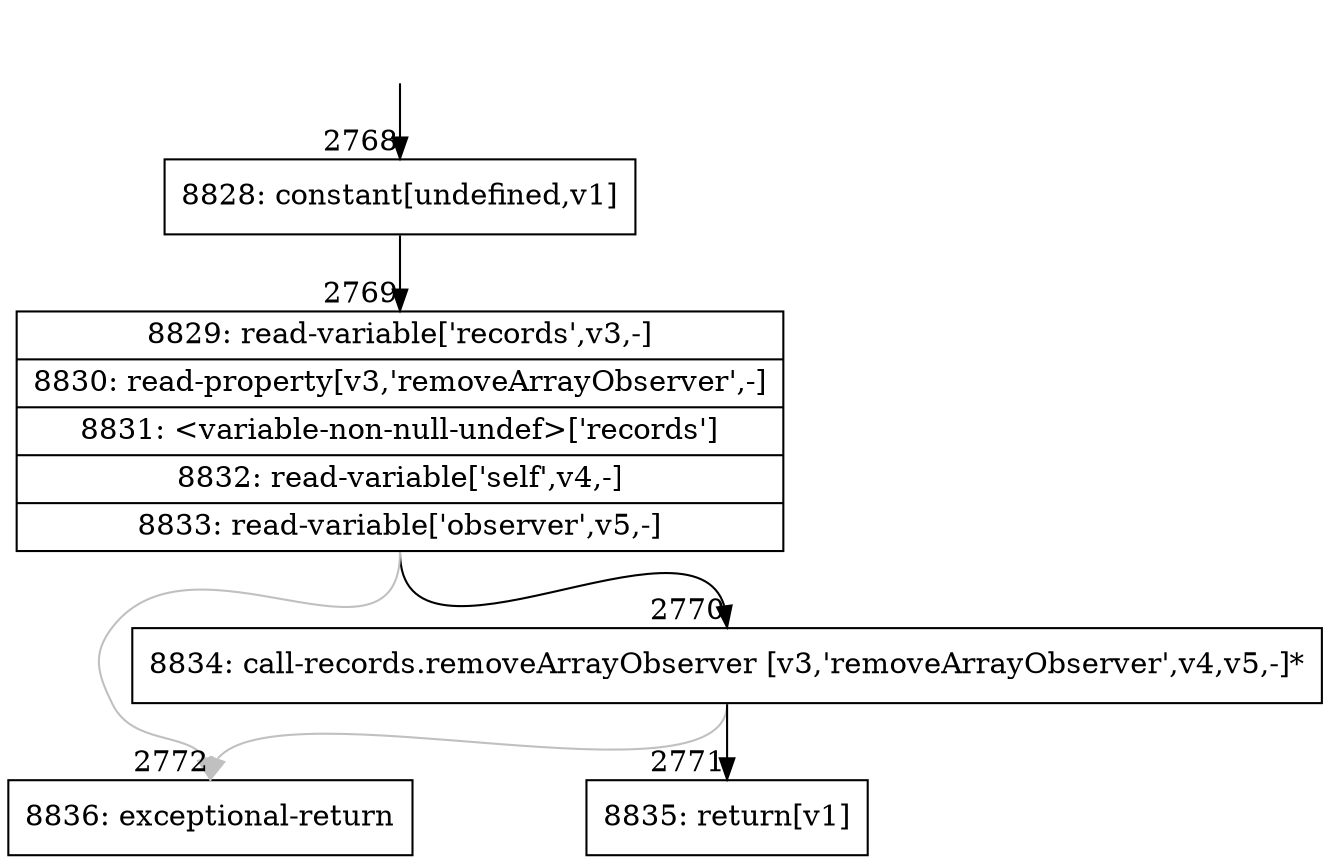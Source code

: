 digraph {
rankdir="TD"
BB_entry222[shape=none,label=""];
BB_entry222 -> BB2768 [tailport=s, headport=n, headlabel="    2768"]
BB2768 [shape=record label="{8828: constant[undefined,v1]}" ] 
BB2768 -> BB2769 [tailport=s, headport=n, headlabel="      2769"]
BB2769 [shape=record label="{8829: read-variable['records',v3,-]|8830: read-property[v3,'removeArrayObserver',-]|8831: \<variable-non-null-undef\>['records']|8832: read-variable['self',v4,-]|8833: read-variable['observer',v5,-]}" ] 
BB2769 -> BB2770 [tailport=s, headport=n, headlabel="      2770"]
BB2769 -> BB2772 [tailport=s, headport=n, color=gray, headlabel="      2772"]
BB2770 [shape=record label="{8834: call-records.removeArrayObserver [v3,'removeArrayObserver',v4,v5,-]*}" ] 
BB2770 -> BB2771 [tailport=s, headport=n, headlabel="      2771"]
BB2770 -> BB2772 [tailport=s, headport=n, color=gray]
BB2771 [shape=record label="{8835: return[v1]}" ] 
BB2772 [shape=record label="{8836: exceptional-return}" ] 
//#$~ 4583
}

